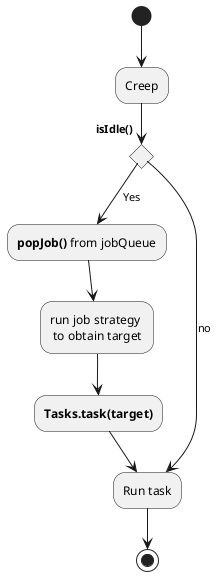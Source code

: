 @startuml
(*)  --> "Creep"
If "**isIdle()**" then
--> [Yes] "**popJob()** from jobQueue"
--> "run job strategy \n to obtain target"
--> "**Tasks.task(target)**"
--> "Run task"
else
--> [no] "Run task"
Endif
-->(*)
@enduml

